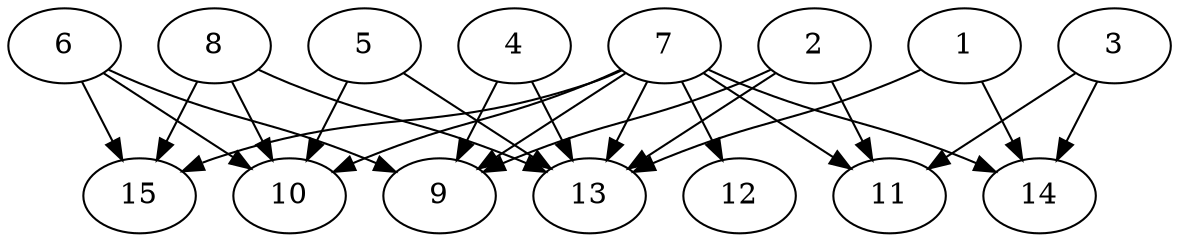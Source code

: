 // DAG automatically generated by daggen at Tue Aug  6 16:26:17 2019
// ./daggen --dot -n 15 --ccr 0.4 --fat 0.8 --regular 0.5 --density 0.8 --mindata 5242880 --maxdata 52428800 
digraph G {
  1 [size="61025280", alpha="0.18", expect_size="24410112"] 
  1 -> 13 [size ="24410112"]
  1 -> 14 [size ="24410112"]
  2 [size="101457920", alpha="0.03", expect_size="40583168"] 
  2 -> 9 [size ="40583168"]
  2 -> 11 [size ="40583168"]
  2 -> 13 [size ="40583168"]
  3 [size="50600960", alpha="0.16", expect_size="20240384"] 
  3 -> 11 [size ="20240384"]
  3 -> 14 [size ="20240384"]
  4 [size="62594560", alpha="0.17", expect_size="25037824"] 
  4 -> 9 [size ="25037824"]
  4 -> 13 [size ="25037824"]
  5 [size="101547520", alpha="0.06", expect_size="40619008"] 
  5 -> 10 [size ="40619008"]
  5 -> 13 [size ="40619008"]
  6 [size="79183360", alpha="0.05", expect_size="31673344"] 
  6 -> 9 [size ="31673344"]
  6 -> 10 [size ="31673344"]
  6 -> 15 [size ="31673344"]
  7 [size="90775040", alpha="0.04", expect_size="36310016"] 
  7 -> 9 [size ="36310016"]
  7 -> 10 [size ="36310016"]
  7 -> 11 [size ="36310016"]
  7 -> 12 [size ="36310016"]
  7 -> 13 [size ="36310016"]
  7 -> 14 [size ="36310016"]
  7 -> 15 [size ="36310016"]
  8 [size="37742080", alpha="0.18", expect_size="15096832"] 
  8 -> 10 [size ="15096832"]
  8 -> 13 [size ="15096832"]
  8 -> 15 [size ="15096832"]
  9 [size="114460160", alpha="0.02", expect_size="45784064"] 
  10 [size="73006080", alpha="0.14", expect_size="29202432"] 
  11 [size="64202240", alpha="0.00", expect_size="25680896"] 
  12 [size="53248000", alpha="0.16", expect_size="21299200"] 
  13 [size="68416000", alpha="0.07", expect_size="27366400"] 
  14 [size="46320640", alpha="0.08", expect_size="18528256"] 
  15 [size="27758080", alpha="0.05", expect_size="11103232"] 
}

